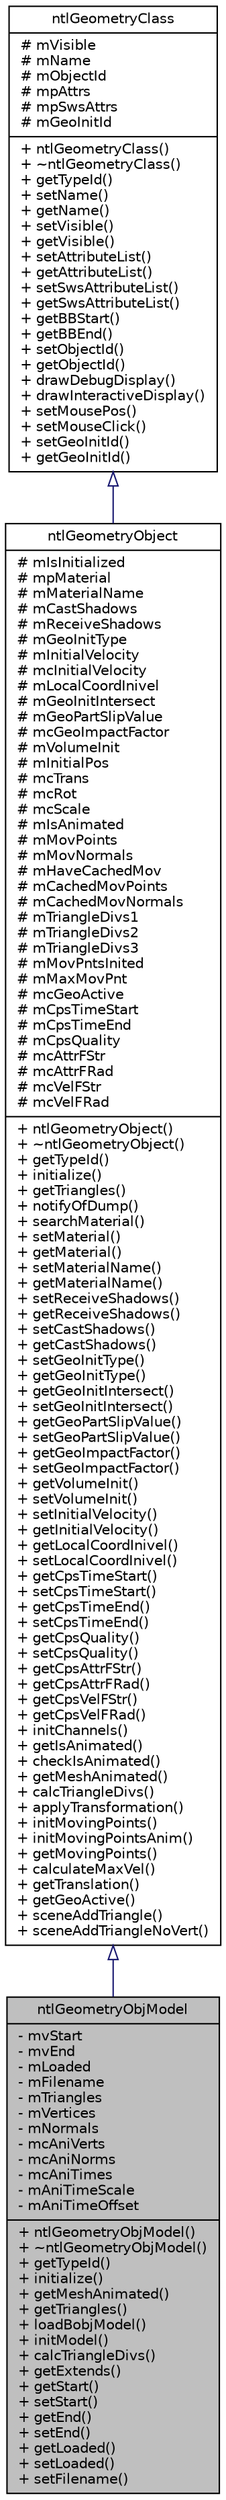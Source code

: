 digraph G
{
  edge [fontname="Helvetica",fontsize="10",labelfontname="Helvetica",labelfontsize="10"];
  node [fontname="Helvetica",fontsize="10",shape=record];
  Node1 [label="{ntlGeometryObjModel\n|- mvStart\l- mvEnd\l- mLoaded\l- mFilename\l- mTriangles\l- mVertices\l- mNormals\l- mcAniVerts\l- mcAniNorms\l- mcAniTimes\l- mAniTimeScale\l- mAniTimeOffset\l|+ ntlGeometryObjModel()\l+ ~ntlGeometryObjModel()\l+ getTypeId()\l+ initialize()\l+ getMeshAnimated()\l+ getTriangles()\l+ loadBobjModel()\l+ initModel()\l+ calcTriangleDivs()\l+ getExtends()\l+ getStart()\l+ setStart()\l+ getEnd()\l+ setEnd()\l+ getLoaded()\l+ setLoaded()\l+ setFilename()\l}",height=0.2,width=0.4,color="black", fillcolor="grey75", style="filled" fontcolor="black"];
  Node2 -> Node1 [dir=back,color="midnightblue",fontsize="10",style="solid",arrowtail="empty",fontname="Helvetica"];
  Node2 [label="{ntlGeometryObject\n|# mIsInitialized\l# mpMaterial\l# mMaterialName\l# mCastShadows\l# mReceiveShadows\l# mGeoInitType\l# mInitialVelocity\l# mcInitialVelocity\l# mLocalCoordInivel\l# mGeoInitIntersect\l# mGeoPartSlipValue\l# mcGeoImpactFactor\l# mVolumeInit\l# mInitialPos\l# mcTrans\l# mcRot\l# mcScale\l# mIsAnimated\l# mMovPoints\l# mMovNormals\l# mHaveCachedMov\l# mCachedMovPoints\l# mCachedMovNormals\l# mTriangleDivs1\l# mTriangleDivs2\l# mTriangleDivs3\l# mMovPntsInited\l# mMaxMovPnt\l# mcGeoActive\l# mCpsTimeStart\l# mCpsTimeEnd\l# mCpsQuality\l# mcAttrFStr\l# mcAttrFRad\l# mcVelFStr\l# mcVelFRad\l|+ ntlGeometryObject()\l+ ~ntlGeometryObject()\l+ getTypeId()\l+ initialize()\l+ getTriangles()\l+ notifyOfDump()\l+ searchMaterial()\l+ setMaterial()\l+ getMaterial()\l+ setMaterialName()\l+ getMaterialName()\l+ setReceiveShadows()\l+ getReceiveShadows()\l+ setCastShadows()\l+ getCastShadows()\l+ setGeoInitType()\l+ getGeoInitType()\l+ getGeoInitIntersect()\l+ setGeoInitIntersect()\l+ getGeoPartSlipValue()\l+ setGeoPartSlipValue()\l+ getGeoImpactFactor()\l+ setGeoImpactFactor()\l+ getVolumeInit()\l+ setVolumeInit()\l+ setInitialVelocity()\l+ getInitialVelocity()\l+ getLocalCoordInivel()\l+ setLocalCoordInivel()\l+ getCpsTimeStart()\l+ setCpsTimeStart()\l+ getCpsTimeEnd()\l+ setCpsTimeEnd()\l+ getCpsQuality()\l+ setCpsQuality()\l+ getCpsAttrFStr()\l+ getCpsAttrFRad()\l+ getCpsVelFStr()\l+ getCpsVelFRad()\l+ initChannels()\l+ getIsAnimated()\l+ checkIsAnimated()\l+ getMeshAnimated()\l+ calcTriangleDivs()\l+ applyTransformation()\l+ initMovingPoints()\l+ initMovingPointsAnim()\l+ getMovingPoints()\l+ calculateMaxVel()\l+ getTranslation()\l+ getGeoActive()\l+ sceneAddTriangle()\l+ sceneAddTriangleNoVert()\l}",height=0.2,width=0.4,color="black", fillcolor="white", style="filled",URL="$df/dc9/classntlGeometryObject.html"];
  Node3 -> Node2 [dir=back,color="midnightblue",fontsize="10",style="solid",arrowtail="empty",fontname="Helvetica"];
  Node3 [label="{ntlGeometryClass\n|# mVisible\l# mName\l# mObjectId\l# mpAttrs\l# mpSwsAttrs\l# mGeoInitId\l|+ ntlGeometryClass()\l+ ~ntlGeometryClass()\l+ getTypeId()\l+ setName()\l+ getName()\l+ setVisible()\l+ getVisible()\l+ setAttributeList()\l+ getAttributeList()\l+ setSwsAttributeList()\l+ getSwsAttributeList()\l+ getBBStart()\l+ getBBEnd()\l+ setObjectId()\l+ getObjectId()\l+ drawDebugDisplay()\l+ drawInteractiveDisplay()\l+ setMousePos()\l+ setMouseClick()\l+ setGeoInitId()\l+ getGeoInitId()\l}",height=0.2,width=0.4,color="black", fillcolor="white", style="filled",URL="$dd/dcf/classntlGeometryClass.html"];
}
